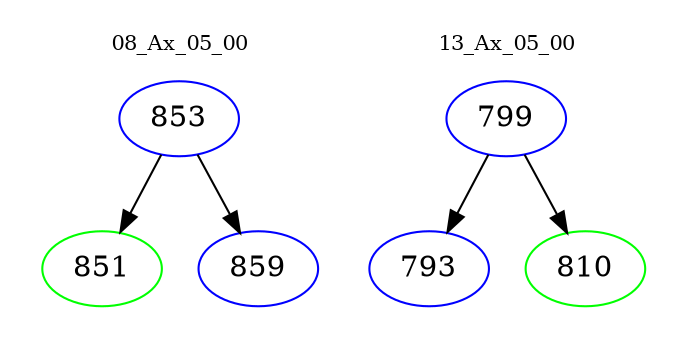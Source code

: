 digraph{
subgraph cluster_0 {
color = white
label = "08_Ax_05_00";
fontsize=10;
T0_853 [label="853", color="blue"]
T0_853 -> T0_851 [color="black"]
T0_851 [label="851", color="green"]
T0_853 -> T0_859 [color="black"]
T0_859 [label="859", color="blue"]
}
subgraph cluster_1 {
color = white
label = "13_Ax_05_00";
fontsize=10;
T1_799 [label="799", color="blue"]
T1_799 -> T1_793 [color="black"]
T1_793 [label="793", color="blue"]
T1_799 -> T1_810 [color="black"]
T1_810 [label="810", color="green"]
}
}
